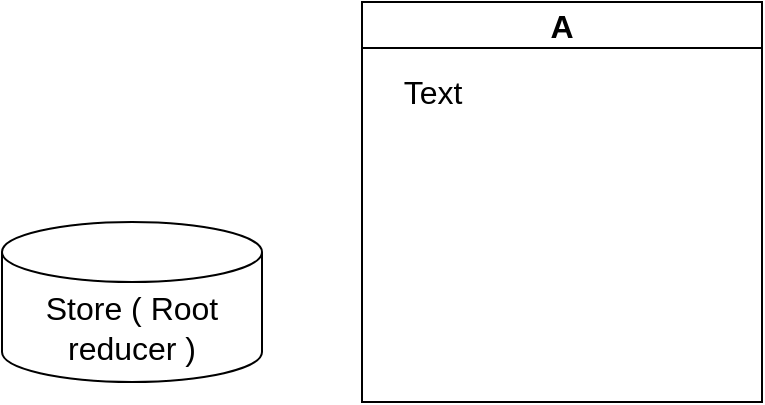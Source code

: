 <mxfile version="21.7.5" type="github">
  <diagram name="HI" id="k34dkEHl8TcmAmPx5WOQ">
    <mxGraphModel dx="545" dy="465" grid="1" gridSize="10" guides="1" tooltips="1" connect="1" arrows="1" fold="1" page="1" pageScale="1" pageWidth="827" pageHeight="1169" math="0" shadow="0">
      <root>
        <mxCell id="0" />
        <mxCell id="1" parent="0" />
        <mxCell id="z2xfztjnDWXLe2fr4Zph-4" value="Store ( Root reducer )" style="shape=cylinder3;whiteSpace=wrap;html=1;boundedLbl=1;backgroundOutline=1;size=15;fontSize=16;" vertex="1" parent="1">
          <mxGeometry x="370" y="210" width="130" height="80" as="geometry" />
        </mxCell>
        <mxCell id="z2xfztjnDWXLe2fr4Zph-5" value="A" style="swimlane;whiteSpace=wrap;html=1;fontSize=16;" vertex="1" parent="1">
          <mxGeometry x="550" y="100" width="200" height="200" as="geometry">
            <mxRectangle x="520" y="70" width="180" height="30" as="alternateBounds" />
          </mxGeometry>
        </mxCell>
        <mxCell id="z2xfztjnDWXLe2fr4Zph-6" value="Text" style="text;html=1;align=center;verticalAlign=middle;resizable=0;points=[];autosize=1;strokeColor=none;fillColor=none;fontSize=16;" vertex="1" parent="z2xfztjnDWXLe2fr4Zph-5">
          <mxGeometry x="10" y="30" width="50" height="30" as="geometry" />
        </mxCell>
      </root>
    </mxGraphModel>
  </diagram>
</mxfile>
